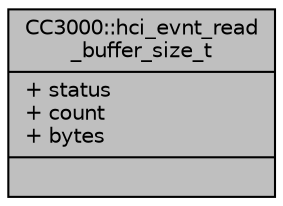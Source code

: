 digraph "CC3000::hci_evnt_read_buffer_size_t"
{
  edge [fontname="Helvetica",fontsize="10",labelfontname="Helvetica",labelfontsize="10"];
  node [fontname="Helvetica",fontsize="10",shape=record];
  Node1 [label="{CC3000::hci_evnt_read\l_buffer_size_t\n|+ status\l+ count\l+ bytes\l|}",height=0.2,width=0.4,color="black", fillcolor="grey75", style="filled", fontcolor="black"];
}
